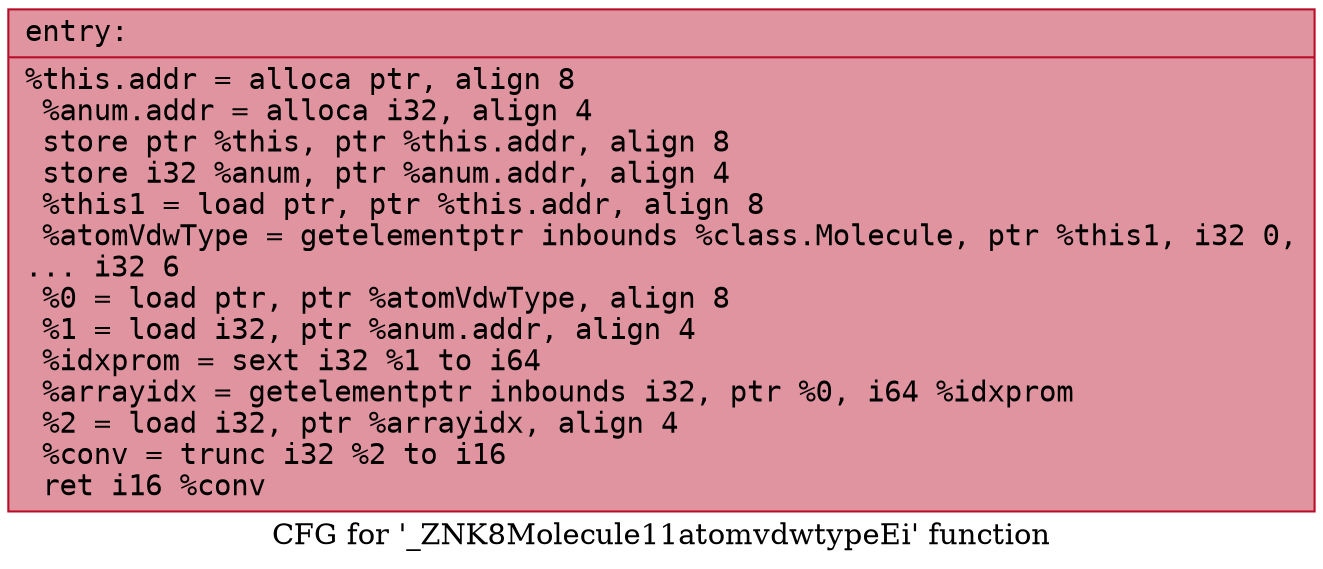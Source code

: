 digraph "CFG for '_ZNK8Molecule11atomvdwtypeEi' function" {
	label="CFG for '_ZNK8Molecule11atomvdwtypeEi' function";

	Node0x55fb27d83fd0 [shape=record,color="#b70d28ff", style=filled, fillcolor="#b70d2870" fontname="Courier",label="{entry:\l|  %this.addr = alloca ptr, align 8\l  %anum.addr = alloca i32, align 4\l  store ptr %this, ptr %this.addr, align 8\l  store i32 %anum, ptr %anum.addr, align 4\l  %this1 = load ptr, ptr %this.addr, align 8\l  %atomVdwType = getelementptr inbounds %class.Molecule, ptr %this1, i32 0,\l... i32 6\l  %0 = load ptr, ptr %atomVdwType, align 8\l  %1 = load i32, ptr %anum.addr, align 4\l  %idxprom = sext i32 %1 to i64\l  %arrayidx = getelementptr inbounds i32, ptr %0, i64 %idxprom\l  %2 = load i32, ptr %arrayidx, align 4\l  %conv = trunc i32 %2 to i16\l  ret i16 %conv\l}"];
}
